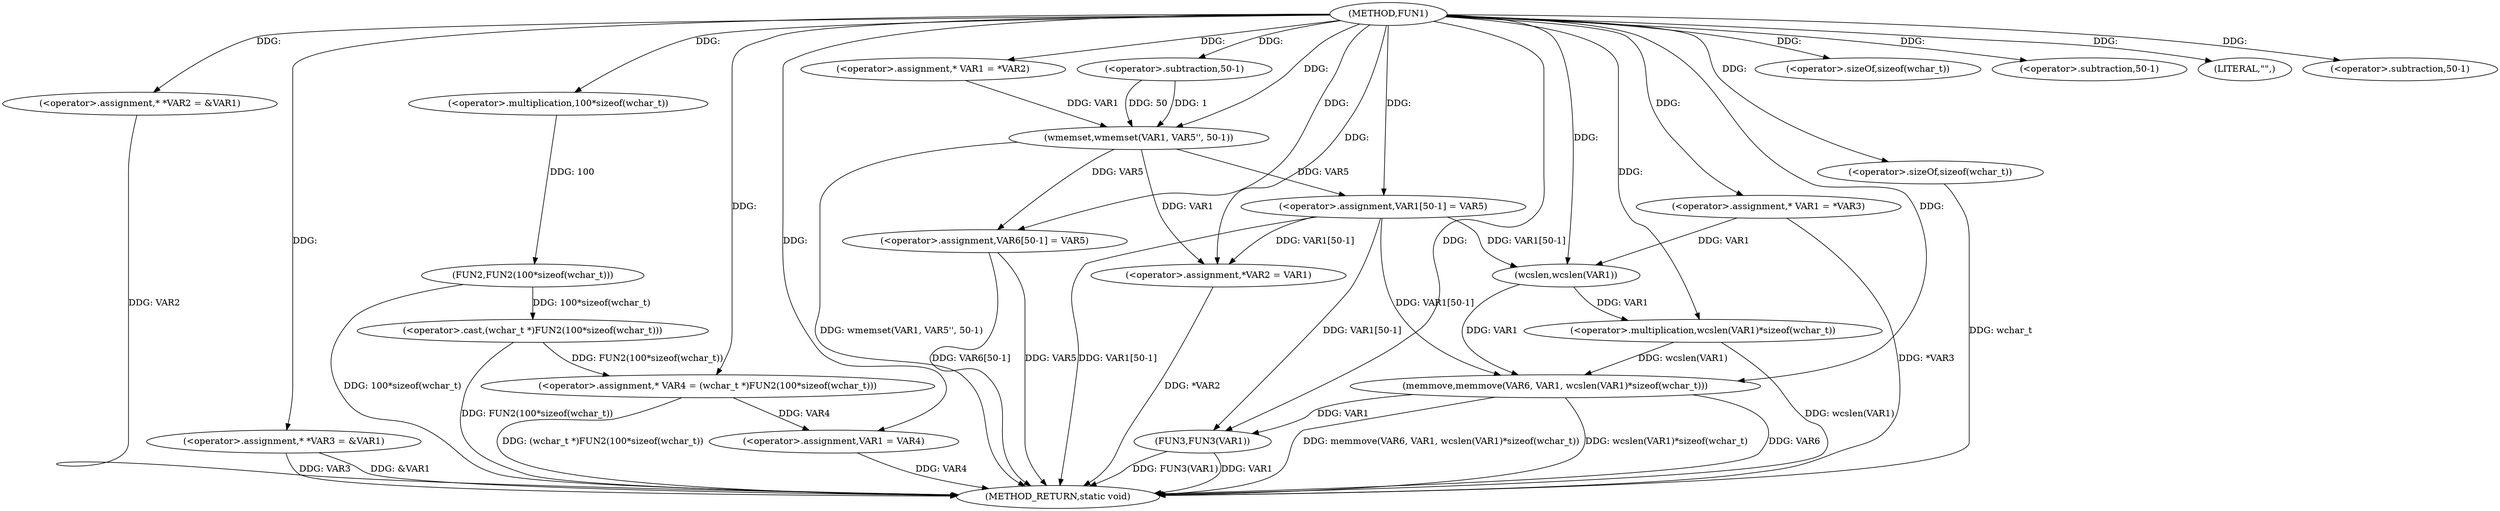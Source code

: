 digraph FUN1 {  
"1000100" [label = "(METHOD,FUN1)" ]
"1000174" [label = "(METHOD_RETURN,static void)" ]
"1000104" [label = "(<operator>.assignment,* *VAR2 = &VAR1)" ]
"1000109" [label = "(<operator>.assignment,* *VAR3 = &VAR1)" ]
"1000114" [label = "(<operator>.assignment,* VAR4 = (wchar_t *)FUN2(100*sizeof(wchar_t)))" ]
"1000116" [label = "(<operator>.cast,(wchar_t *)FUN2(100*sizeof(wchar_t)))" ]
"1000118" [label = "(FUN2,FUN2(100*sizeof(wchar_t)))" ]
"1000119" [label = "(<operator>.multiplication,100*sizeof(wchar_t))" ]
"1000121" [label = "(<operator>.sizeOf,sizeof(wchar_t))" ]
"1000123" [label = "(<operator>.assignment,VAR1 = VAR4)" ]
"1000128" [label = "(<operator>.assignment,* VAR1 = *VAR2)" ]
"1000132" [label = "(wmemset,wmemset(VAR1, VAR5'', 50-1))" ]
"1000135" [label = "(<operator>.subtraction,50-1)" ]
"1000138" [label = "(<operator>.assignment,VAR1[50-1] = VAR5)" ]
"1000141" [label = "(<operator>.subtraction,50-1)" ]
"1000145" [label = "(<operator>.assignment,*VAR2 = VAR1)" ]
"1000151" [label = "(<operator>.assignment,* VAR1 = *VAR3)" ]
"1000156" [label = "(LITERAL,\"\",)" ]
"1000157" [label = "(memmove,memmove(VAR6, VAR1, wcslen(VAR1)*sizeof(wchar_t)))" ]
"1000160" [label = "(<operator>.multiplication,wcslen(VAR1)*sizeof(wchar_t))" ]
"1000161" [label = "(wcslen,wcslen(VAR1))" ]
"1000163" [label = "(<operator>.sizeOf,sizeof(wchar_t))" ]
"1000165" [label = "(<operator>.assignment,VAR6[50-1] = VAR5)" ]
"1000168" [label = "(<operator>.subtraction,50-1)" ]
"1000172" [label = "(FUN3,FUN3(VAR1))" ]
  "1000172" -> "1000174"  [ label = "DDG: FUN3(VAR1)"] 
  "1000123" -> "1000174"  [ label = "DDG: VAR4"] 
  "1000157" -> "1000174"  [ label = "DDG: memmove(VAR6, VAR1, wcslen(VAR1)*sizeof(wchar_t))"] 
  "1000104" -> "1000174"  [ label = "DDG: VAR2"] 
  "1000165" -> "1000174"  [ label = "DDG: VAR6[50-1]"] 
  "1000157" -> "1000174"  [ label = "DDG: VAR6"] 
  "1000151" -> "1000174"  [ label = "DDG: *VAR3"] 
  "1000116" -> "1000174"  [ label = "DDG: FUN2(100*sizeof(wchar_t))"] 
  "1000118" -> "1000174"  [ label = "DDG: 100*sizeof(wchar_t)"] 
  "1000163" -> "1000174"  [ label = "DDG: wchar_t"] 
  "1000157" -> "1000174"  [ label = "DDG: wcslen(VAR1)*sizeof(wchar_t)"] 
  "1000132" -> "1000174"  [ label = "DDG: wmemset(VAR1, VAR5'', 50-1)"] 
  "1000138" -> "1000174"  [ label = "DDG: VAR1[50-1]"] 
  "1000109" -> "1000174"  [ label = "DDG: VAR3"] 
  "1000172" -> "1000174"  [ label = "DDG: VAR1"] 
  "1000165" -> "1000174"  [ label = "DDG: VAR5"] 
  "1000145" -> "1000174"  [ label = "DDG: *VAR2"] 
  "1000114" -> "1000174"  [ label = "DDG: (wchar_t *)FUN2(100*sizeof(wchar_t))"] 
  "1000109" -> "1000174"  [ label = "DDG: &VAR1"] 
  "1000160" -> "1000174"  [ label = "DDG: wcslen(VAR1)"] 
  "1000100" -> "1000104"  [ label = "DDG: "] 
  "1000100" -> "1000109"  [ label = "DDG: "] 
  "1000116" -> "1000114"  [ label = "DDG: FUN2(100*sizeof(wchar_t))"] 
  "1000100" -> "1000114"  [ label = "DDG: "] 
  "1000118" -> "1000116"  [ label = "DDG: 100*sizeof(wchar_t)"] 
  "1000119" -> "1000118"  [ label = "DDG: 100"] 
  "1000100" -> "1000119"  [ label = "DDG: "] 
  "1000100" -> "1000121"  [ label = "DDG: "] 
  "1000114" -> "1000123"  [ label = "DDG: VAR4"] 
  "1000100" -> "1000123"  [ label = "DDG: "] 
  "1000100" -> "1000128"  [ label = "DDG: "] 
  "1000128" -> "1000132"  [ label = "DDG: VAR1"] 
  "1000100" -> "1000132"  [ label = "DDG: "] 
  "1000135" -> "1000132"  [ label = "DDG: 50"] 
  "1000135" -> "1000132"  [ label = "DDG: 1"] 
  "1000100" -> "1000135"  [ label = "DDG: "] 
  "1000132" -> "1000138"  [ label = "DDG: VAR5"] 
  "1000100" -> "1000138"  [ label = "DDG: "] 
  "1000100" -> "1000141"  [ label = "DDG: "] 
  "1000138" -> "1000145"  [ label = "DDG: VAR1[50-1]"] 
  "1000132" -> "1000145"  [ label = "DDG: VAR1"] 
  "1000100" -> "1000145"  [ label = "DDG: "] 
  "1000100" -> "1000151"  [ label = "DDG: "] 
  "1000100" -> "1000156"  [ label = "DDG: "] 
  "1000100" -> "1000157"  [ label = "DDG: "] 
  "1000138" -> "1000157"  [ label = "DDG: VAR1[50-1]"] 
  "1000161" -> "1000157"  [ label = "DDG: VAR1"] 
  "1000160" -> "1000157"  [ label = "DDG: wcslen(VAR1)"] 
  "1000161" -> "1000160"  [ label = "DDG: VAR1"] 
  "1000138" -> "1000161"  [ label = "DDG: VAR1[50-1]"] 
  "1000151" -> "1000161"  [ label = "DDG: VAR1"] 
  "1000100" -> "1000161"  [ label = "DDG: "] 
  "1000100" -> "1000160"  [ label = "DDG: "] 
  "1000100" -> "1000163"  [ label = "DDG: "] 
  "1000100" -> "1000165"  [ label = "DDG: "] 
  "1000132" -> "1000165"  [ label = "DDG: VAR5"] 
  "1000100" -> "1000168"  [ label = "DDG: "] 
  "1000157" -> "1000172"  [ label = "DDG: VAR1"] 
  "1000138" -> "1000172"  [ label = "DDG: VAR1[50-1]"] 
  "1000100" -> "1000172"  [ label = "DDG: "] 
}
